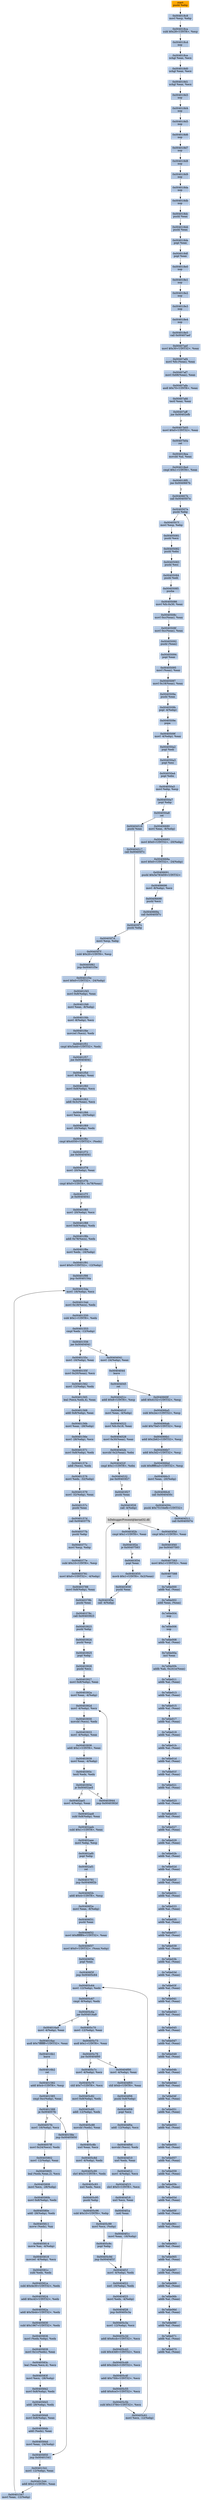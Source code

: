 digraph G {
node[shape=rectangle,style=filled,fillcolor=lightsteelblue,color=lightsteelblue]
bgcolor="transparent"
a0x004018c7pushl_ebp[label="start\npushl %ebp",fillcolor="orange",color="lightgrey"];
a0x004018c8movl_esp_ebp[label="0x004018c8\nmovl %esp, %ebp"];
a0x004018casubl_0x28UINT8_esp[label="0x004018ca\nsubl $0x28<UINT8>, %esp"];
a0x004018cdnop_[label="0x004018cd\nnop "];
a0x004018cexchgl_eax_ecx[label="0x004018ce\nxchgl %eax, %ecx"];
a0x004018d0xchgl_eax_ecx[label="0x004018d0\nxchgl %eax, %ecx"];
a0x004018d1xchgl_eax_ecx[label="0x004018d1\nxchgl %eax, %ecx"];
a0x004018d3nop_[label="0x004018d3\nnop "];
a0x004018d4nop_[label="0x004018d4\nnop "];
a0x004018d5nop_[label="0x004018d5\nnop "];
a0x004018d6nop_[label="0x004018d6\nnop "];
a0x004018d7nop_[label="0x004018d7\nnop "];
a0x004018d8nop_[label="0x004018d8\nnop "];
a0x004018d9nop_[label="0x004018d9\nnop "];
a0x004018danop_[label="0x004018da\nnop "];
a0x004018dbnop_[label="0x004018db\nnop "];
a0x004018dcpushl_eax[label="0x004018dc\npushl %eax"];
a0x004018ddpushl_eax[label="0x004018dd\npushl %eax"];
a0x004018depopl_eax[label="0x004018de\npopl %eax"];
a0x004018dfpopl_eax[label="0x004018df\npopl %eax"];
a0x004018e0nop_[label="0x004018e0\nnop "];
a0x004018e1nop_[label="0x004018e1\nnop "];
a0x004018e2nop_[label="0x004018e2\nnop "];
a0x004018e3nop_[label="0x004018e3\nnop "];
a0x004018e4nop_[label="0x004018e4\nnop "];
a0x004018e5call_0x00407aef[label="0x004018e5\ncall 0x00407aef"];
a0x00407aefmovl_0x30UINT32_eax[label="0x00407aef\nmovl $0x30<UINT32>, %eax"];
a0x00407af4movl_fs_eax__eax[label="0x00407af4\nmovl %fs:(%eax), %eax"];
a0x00407af7movl_0x68eax__eax[label="0x00407af7\nmovl 0x68(%eax), %eax"];
a0x00407afaandl_0x70UINT8_eax[label="0x00407afa\nandl $0x70<UINT8>, %eax"];
a0x00407afdtestl_eax_eax[label="0x00407afd\ntestl %eax, %eax"];
a0x00407affjne_0x00402efb[label="0x00407aff\njne 0x00402efb"];
a0x00407b05movl_0x0UINT32_eax[label="0x00407b05\nmovl $0x0<UINT32>, %eax"];
a0x00407b0aret[label="0x00407b0a\nret"];
a0x004018eamovzbl_al_eax[label="0x004018ea\nmovzbl %al, %eax"];
a0x004018edcmpl_0x1UINT8_eax[label="0x004018ed\ncmpl $0x1<UINT8>, %eax"];
a0x004018f0jne_0x0040667b[label="0x004018f0\njne 0x0040667b"];
a0x0040667bcall_0x0040507e[label="0x0040667b\ncall 0x0040507e"];
a0x0040507epushl_ebp[label="0x0040507e\npushl %ebp"];
a0x0040507fmovl_esp_ebp[label="0x0040507f\nmovl %esp, %ebp"];
a0x00405081pushl_ecx[label="0x00405081\npushl %ecx"];
a0x00405082pushl_ebx[label="0x00405082\npushl %ebx"];
a0x00405083pushl_esi[label="0x00405083\npushl %esi"];
a0x00405084pushl_edi[label="0x00405084\npushl %edi"];
a0x00405085pusha_[label="0x00405085\npusha "];
a0x00405086movl_fs_0x30_eax[label="0x00405086\nmovl %fs:0x30, %eax"];
a0x0040508cmovl_0xceax__eax[label="0x0040508c\nmovl 0xc(%eax), %eax"];
a0x0040508fmovl_0xceax__eax[label="0x0040508f\nmovl 0xc(%eax), %eax"];
a0x00405092pushl_eax_[label="0x00405092\npushl (%eax)"];
a0x00405094popl_eax[label="0x00405094\npopl %eax"];
a0x00405095movl_eax__eax[label="0x00405095\nmovl (%eax), %eax"];
a0x00405097movl_0x18eax__eax[label="0x00405097\nmovl 0x18(%eax), %eax"];
a0x0040509apushl_eax[label="0x0040509a\npushl %eax"];
a0x0040509bpopl__4ebp_[label="0x0040509b\npopl -4(%ebp)"];
a0x0040509epopa_[label="0x0040509e\npopa "];
a0x0040509fmovl__4ebp__eax[label="0x0040509f\nmovl -4(%ebp), %eax"];
a0x004050a2popl_edi[label="0x004050a2\npopl %edi"];
a0x004050a3popl_esi[label="0x004050a3\npopl %esi"];
a0x004050a4popl_ebx[label="0x004050a4\npopl %ebx"];
a0x004050a5movl_ebp_esp[label="0x004050a5\nmovl %ebp, %esp"];
a0x004050a7popl_ebp[label="0x004050a7\npopl %ebp"];
a0x004050a8ret[label="0x004050a8\nret"];
a0x00406680movl_eax__8ebp_[label="0x00406680\nmovl %eax, -8(%ebp)"];
a0x00406683movl_0x0UINT32__20ebp_[label="0x00406683\nmovl $0x0<UINT32>, -20(%ebp)"];
a0x0040668amovl_0x0UINT32__24ebp_[label="0x0040668a\nmovl $0x0<UINT32>, -24(%ebp)"];
a0x00406691pushl_0x5e783d59UINT32[label="0x00406691\npushl $0x5e783d59<UINT32>"];
a0x00406696movl__8ebp__ecx[label="0x00406696\nmovl -8(%ebp), %ecx"];
a0x00406699pushl_ecx[label="0x00406699\npushl %ecx"];
a0x0040669acall_0x00405f7c[label="0x0040669a\ncall 0x00405f7c"];
a0x00405f7cpushl_ebp[label="0x00405f7c\npushl %ebp"];
a0x00405f7dmovl_esp_ebp[label="0x00405f7d\nmovl %esp, %ebp"];
a0x00405f7fsubl_0x20UINT8_esp[label="0x00405f7f\nsubl $0x20<UINT8>, %esp"];
a0x00405f82jmp_0x00401f3e[label="0x00405f82\njmp 0x00401f3e"];
a0x00401f3emovl_0x0UINT32__24ebp_[label="0x00401f3e\nmovl $0x0<UINT32>, -24(%ebp)"];
a0x00401f45movl_0x8ebp__eax[label="0x00401f45\nmovl 0x8(%ebp), %eax"];
a0x00401f48movl_eax__8ebp_[label="0x00401f48\nmovl %eax, -8(%ebp)"];
a0x00401f4bmovl__8ebp__ecx[label="0x00401f4b\nmovl -8(%ebp), %ecx"];
a0x00401f4emovzwl_ecx__edx[label="0x00401f4e\nmovzwl (%ecx), %edx"];
a0x00401f51cmpl_0x5a4dUINT32_edx[label="0x00401f51\ncmpl $0x5a4d<UINT32>, %edx"];
a0x00401f57jne_0x00404041[label="0x00401f57\njne 0x00404041"];
a0x00401f5dmovl__8ebp__eax[label="0x00401f5d\nmovl -8(%ebp), %eax"];
a0x00401f60movl_0x8ebp__ecx[label="0x00401f60\nmovl 0x8(%ebp), %ecx"];
a0x00401f63addl_0x3ceax__ecx[label="0x00401f63\naddl 0x3c(%eax), %ecx"];
a0x00401f66movl_ecx__20ebp_[label="0x00401f66\nmovl %ecx, -20(%ebp)"];
a0x00401f69movl__20ebp__edx[label="0x00401f69\nmovl -20(%ebp), %edx"];
a0x00401f6ccmpl_0x4550UINT32_edx_[label="0x00401f6c\ncmpl $0x4550<UINT32>, (%edx)"];
a0x00401f72jne_0x00404041[label="0x00401f72\njne 0x00404041"];
a0x00401f78movl__20ebp__eax[label="0x00401f78\nmovl -20(%ebp), %eax"];
a0x00401f7bcmpl_0x0UINT8_0x78eax_[label="0x00401f7b\ncmpl $0x0<UINT8>, 0x78(%eax)"];
a0x00401f7fje_0x00404041[label="0x00401f7f\nje 0x00404041"];
a0x00401f85movl__20ebp__ecx[label="0x00401f85\nmovl -20(%ebp), %ecx"];
a0x00401f88movl_0x8ebp__edx[label="0x00401f88\nmovl 0x8(%ebp), %edx"];
a0x00401f8baddl_0x78ecx__edx[label="0x00401f8b\naddl 0x78(%ecx), %edx"];
a0x00401f8emovl_edx__16ebp_[label="0x00401f8e\nmovl %edx, -16(%ebp)"];
a0x00401f91movl_0x0UINT32__12ebp_[label="0x00401f91\nmovl $0x0<UINT32>, -12(%ebp)"];
a0x00401f98jmp_0x0040154a[label="0x00401f98\njmp 0x0040154a"];
a0x0040154amovl__16ebp__ecx[label="0x0040154a\nmovl -16(%ebp), %ecx"];
a0x0040154dmovl_0x18ecx__edx[label="0x0040154d\nmovl 0x18(%ecx), %edx"];
a0x00401550subl_0x1UINT8_edx[label="0x00401550\nsubl $0x1<UINT8>, %edx"];
a0x00401553cmpl_edx__12ebp_[label="0x00401553\ncmpl %edx, -12(%ebp)"];
a0x00401556jae_0x00404041[label="0x00401556\njae 0x00404041"];
a0x0040155cmovl__16ebp__eax[label="0x0040155c\nmovl -16(%ebp), %eax"];
a0x0040155fmovl_0x20eax__ecx[label="0x0040155f\nmovl 0x20(%eax), %ecx"];
a0x00401562movl__12ebp__edx[label="0x00401562\nmovl -12(%ebp), %edx"];
a0x00401565leal_ecxedx4__eax[label="0x00401565\nleal (%ecx,%edx,4), %eax"];
a0x00401568addl_0x8ebp__eax[label="0x00401568\naddl 0x8(%ebp), %eax"];
a0x0040156bmovl_eax__28ebp_[label="0x0040156b\nmovl %eax, -28(%ebp)"];
a0x0040156emovl__28ebp__ecx[label="0x0040156e\nmovl -28(%ebp), %ecx"];
a0x00401571movl_0x8ebp__edx[label="0x00401571\nmovl 0x8(%ebp), %edx"];
a0x00401574addl_ecx__edx[label="0x00401574\naddl (%ecx), %edx"];
a0x00401576movl_edx__32ebp_[label="0x00401576\nmovl %edx, -32(%ebp)"];
a0x00401579movl__32ebp__eax[label="0x00401579\nmovl -32(%ebp), %eax"];
a0x0040157cpushl_eax[label="0x0040157c\npushl %eax"];
a0x0040157dcall_0x0040377b[label="0x0040157d\ncall 0x0040377b"];
a0x0040377bpushl_ebp[label="0x0040377b\npushl %ebp"];
a0x0040377cmovl_esp_ebp[label="0x0040377c\nmovl %esp, %ebp"];
a0x0040377esubl_0x10UINT8_esp[label="0x0040377e\nsubl $0x10<UINT8>, %esp"];
a0x00403781movl_0x0UINT32__4ebp_[label="0x00403781\nmovl $0x0<UINT32>, -4(%ebp)"];
a0x00403788movl_0x8ebp__eax[label="0x00403788\nmovl 0x8(%ebp), %eax"];
a0x0040378bpushl_eax[label="0x0040378b\npushl %eax"];
a0x0040378ccall_0x00403923[label="0x0040378c\ncall 0x00403923"];
a0x00403923pushl_ebp[label="0x00403923\npushl %ebp"];
a0x00403924pushl_esp[label="0x00403924\npushl %esp"];
a0x00403925popl_ebp[label="0x00403925\npopl %ebp"];
a0x00403926pushl_ecx[label="0x00403926\npushl %ecx"];
a0x00403927movl_0x8ebp__eax[label="0x00403927\nmovl 0x8(%ebp), %eax"];
a0x0040392amovl_eax__4ebp_[label="0x0040392a\nmovl %eax, -4(%ebp)"];
a0x0040392dmovl__4ebp__ecx[label="0x0040392d\nmovl -4(%ebp), %ecx"];
a0x00403930movsbl_ecx__edx[label="0x00403930\nmovsbl (%ecx), %edx"];
a0x00403933movl__4ebp__eax[label="0x00403933\nmovl -4(%ebp), %eax"];
a0x00403936addl_0x1UINT8_eax[label="0x00403936\naddl $0x1<UINT8>, %eax"];
a0x00403939movl_eax__4ebp_[label="0x00403939\nmovl %eax, -4(%ebp)"];
a0x0040393ctestl_edx_edx[label="0x0040393c\ntestl %edx, %edx"];
a0x0040393eje_0x00402ae5[label="0x0040393e\nje 0x00402ae5"];
a0x00403944jmp_0x0040392d[label="0x00403944\njmp 0x0040392d"];
a0x00402ae5movl__4ebp__eax[label="0x00402ae5\nmovl -4(%ebp), %eax"];
a0x00402ae8subl_0x8ebp__eax[label="0x00402ae8\nsubl 0x8(%ebp), %eax"];
a0x00402aebsubl_0x1UINT8_eax[label="0x00402aeb\nsubl $0x1<UINT8>, %eax"];
a0x00402aeemovl_ebp_esp[label="0x00402aee\nmovl %ebp, %esp"];
a0x00402af0popl_ebp[label="0x00402af0\npopl %ebp"];
a0x00402af1ret[label="0x00402af1\nret"];
a0x00403791jmp_0x00406f2b[label="0x00403791\njmp 0x00406f2b"];
a0x00406f2baddl_0x4UINT8_esp[label="0x00406f2b\naddl $0x4<UINT8>, %esp"];
a0x00406f2emovl_eax__8ebp_[label="0x00406f2e\nmovl %eax, -8(%ebp)"];
a0x00406f31pushl_eax[label="0x00406f31\npushl %eax"];
a0x00406f32movl_0xfffffff4UINT32_eax[label="0x00406f32\nmovl $0xfffffff4<UINT32>, %eax"];
a0x00406f37movl_0x0UINT32_eaxebp_[label="0x00406f37\nmovl $0x0<UINT32>, (%eax,%ebp)"];
a0x00406f3epopl_eax[label="0x00406f3e\npopl %eax"];
a0x00406f3fjmp_0x00405c64[label="0x00406f3f\njmp 0x00405c64"];
a0x00405c64movl__12ebp__edx[label="0x00405c64\nmovl -12(%ebp), %edx"];
a0x00405c67cmpl__8ebp__edx[label="0x00405c67\ncmpl -8(%ebp), %edx"];
a0x00405c6ajae_0x004016a9[label="0x00405c6a\njae 0x004016a9"];
a0x00405c70movl__12ebp__eax[label="0x00405c70\nmovl -12(%ebp), %eax"];
a0x00405c73andl_0x1UINT8_eax[label="0x00405c73\nandl $0x1<UINT8>, %eax"];
a0x00405c76jne_0x00404f00[label="0x00405c76\njne 0x00404f00"];
a0x00405c7cmovl__4ebp__ecx[label="0x00405c7c\nmovl -4(%ebp), %ecx"];
a0x00405c7fshll_0x7UINT8_ecx[label="0x00405c7f\nshll $0x7<UINT8>, %ecx"];
a0x00405c82movl_0x8ebp__edx[label="0x00405c82\nmovl 0x8(%ebp), %edx"];
a0x00405c85addl__12ebp__edx[label="0x00405c85\naddl -12(%ebp), %edx"];
a0x00405c88movsbl_edx__eax[label="0x00405c88\nmovsbl (%edx), %eax"];
a0x00405c8bxorl_eax_ecx[label="0x00405c8b\nxorl %eax, %ecx"];
a0x00405c8dmovl__4ebp__edx[label="0x00405c8d\nmovl -4(%ebp), %edx"];
a0x00405c90shrl_0x3UINT8_edx[label="0x00405c90\nshrl $0x3<UINT8>, %edx"];
a0x00405c93xorl_edx_ecx[label="0x00405c93\nxorl %edx, %ecx"];
a0x00405c95pushl_ebp[label="0x00405c95\npushl %ebp"];
a0x00405c96subl_0x10UINT8_ebp[label="0x00405c96\nsubl $0x10<UINT8>, %ebp"];
a0x00405c99movl_ecx_ebp_[label="0x00405c99\nmovl %ecx, (%ebp)"];
a0x00405c9cpopl_ebp[label="0x00405c9c\npopl %ebp"];
a0x00405c9djmp_0x00404f1f[label="0x00405c9d\njmp 0x00404f1f"];
a0x00404f1fmovl__4ebp__edx[label="0x00404f1f\nmovl -4(%ebp), %edx"];
a0x00404f22xorl__16ebp__edx[label="0x00404f22\nxorl -16(%ebp), %edx"];
a0x00404f25movl_edx__4ebp_[label="0x00404f25\nmovl %edx, -4(%ebp)"];
a0x00404f28jmp_0x00405c3a[label="0x00404f28\njmp 0x00405c3a"];
a0x00405c3amovl__12ebp__ecx[label="0x00405c3a\nmovl -12(%ebp), %ecx"];
a0x00405c3daddl_0x6ccbUINT32_ecx[label="0x00405c3d\naddl $0x6ccb<UINT32>, %ecx"];
a0x00405c43subl_0x43d0UINT32_ecx[label="0x00405c43\nsubl $0x43d0<UINT32>, %ecx"];
a0x00405c49addl_0x2bb3UINT32_ecx[label="0x00405c49\naddl $0x2bb3<UINT32>, %ecx"];
a0x00405c4faddl_0x75f4UINT32_ecx[label="0x00405c4f\naddl $0x75f4<UINT32>, %ecx"];
a0x00405c55addl_0x6ce3UINT32_ecx[label="0x00405c55\naddl $0x6ce3<UINT32>, %ecx"];
a0x00405c5bsubl_0x13784UINT32_ecx[label="0x00405c5b\nsubl $0x13784<UINT32>, %ecx"];
a0x00405c61movl_ecx__12ebp_[label="0x00405c61\nmovl %ecx, -12(%ebp)"];
a0x00404f00movl__4ebp__eax[label="0x00404f00\nmovl -4(%ebp), %eax"];
a0x00404f03shll_0xbUINT8_eax[label="0x00404f03\nshll $0xb<UINT8>, %eax"];
a0x00404f06pushl_0x8ebp_[label="0x00404f06\npushl 0x8(%ebp)"];
a0x00404f09popl_ecx[label="0x00404f09\npopl %ecx"];
a0x00404f0aaddl__12ebp__ecx[label="0x00404f0a\naddl -12(%ebp), %ecx"];
a0x00404f0dmovsbl_ecx__edx[label="0x00404f0d\nmovsbl (%ecx), %edx"];
a0x00404f10xorl_edx_eax[label="0x00404f10\nxorl %edx, %eax"];
a0x00404f12movl__4ebp__ecx[label="0x00404f12\nmovl -4(%ebp), %ecx"];
a0x00404f15shrl_0x5UINT8_ecx[label="0x00404f15\nshrl $0x5<UINT8>, %ecx"];
a0x00404f18xorl_ecx_eax[label="0x00404f18\nxorl %ecx, %eax"];
a0x00404f1anotl_eax[label="0x00404f1a\nnotl %eax"];
a0x00404f1cmovl_eax__16ebp_[label="0x00404f1c\nmovl %eax, -16(%ebp)"];
a0x004016a9movl__4ebp__eax[label="0x004016a9\nmovl -4(%ebp), %eax"];
a0x004016acandl_0x7fffffffUINT32_eax[label="0x004016ac\nandl $0x7fffffff<UINT32>, %eax"];
a0x004016b1leave_[label="0x004016b1\nleave "];
a0x004016b2ret[label="0x004016b2\nret"];
a0x00401582addl_0x4UINT8_esp[label="0x00401582\naddl $0x4<UINT8>, %esp"];
a0x00401585cmpl_0xcebp__eax[label="0x00401585\ncmpl 0xc(%ebp), %eax"];
a0x00401588je_0x004057fc[label="0x00401588\nje 0x004057fc"];
a0x0040158ejmp_0x00405850[label="0x0040158e\njmp 0x00405850"];
a0x00405850jmp_0x00401541[label="0x00405850\njmp 0x00401541"];
a0x00401541movl__12ebp__eax[label="0x00401541\nmovl -12(%ebp), %eax"];
a0x00401544addl_0x1UINT8_eax[label="0x00401544\naddl $0x1<UINT8>, %eax"];
a0x00401547movl_eax__12ebp_[label="0x00401547\nmovl %eax, -12(%ebp)"];
a0x004057fcmovl__16ebp__ecx[label="0x004057fc\nmovl -16(%ebp), %ecx"];
a0x004057ffmovl_0x24ecx__edx[label="0x004057ff\nmovl 0x24(%ecx), %edx"];
a0x00405802movl__12ebp__eax[label="0x00405802\nmovl -12(%ebp), %eax"];
a0x00405805leal_edxeax2__ecx[label="0x00405805\nleal (%edx,%eax,2), %ecx"];
a0x00405808movl_ecx__28ebp_[label="0x00405808\nmovl %ecx, -28(%ebp)"];
a0x0040580bmovl_0x8ebp__edx[label="0x0040580b\nmovl 0x8(%ebp), %edx"];
a0x0040580eaddl__28ebp__edx[label="0x0040580e\naddl -28(%ebp), %edx"];
a0x00405811movw_edx__ax[label="0x00405811\nmovw (%edx), %ax"];
a0x00405814movw_ax__4ebp_[label="0x00405814\nmovw %ax, -4(%ebp)"];
a0x00405818movzwl__4ebp__ecx[label="0x00405818\nmovzwl -4(%ebp), %ecx"];
a0x0040581csubl_edx_edx[label="0x0040581c\nsubl %edx, %edx"];
a0x0040581esubl_0x4e30UINT32_edx[label="0x0040581e\nsubl $0x4e30<UINT32>, %edx"];
a0x00405824addl_0xc43UINT32_edx[label="0x00405824\naddl $0xc43<UINT32>, %edx"];
a0x0040582aaddl_0x5b44UINT32_edx[label="0x0040582a\naddl $0x5b44<UINT32>, %edx"];
a0x00405830subl_0x1967UINT32_edx[label="0x00405830\nsubl $0x1967<UINT32>, %edx"];
a0x00405836movl_edxebp__edx[label="0x00405836\nmovl (%edx,%ebp), %edx"];
a0x00405839movl_0x1cedx__eax[label="0x00405839\nmovl 0x1c(%edx), %eax"];
a0x0040583cleal_eaxecx4__ecx[label="0x0040583c\nleal (%eax,%ecx,4), %ecx"];
a0x0040583fmovl_ecx__28ebp_[label="0x0040583f\nmovl %ecx, -28(%ebp)"];
a0x00405842movl_0x8ebp__edx[label="0x00405842\nmovl 0x8(%ebp), %edx"];
a0x00405845addl__28ebp__edx[label="0x00405845\naddl -28(%ebp), %edx"];
a0x00405848movl_0x8ebp__eax[label="0x00405848\nmovl 0x8(%ebp), %eax"];
a0x0040584baddl_edx__eax[label="0x0040584b\naddl (%edx), %eax"];
a0x0040584dmovl_eax__24ebp_[label="0x0040584d\nmovl %eax, -24(%ebp)"];
a0x00404041movl__24ebp__eax[label="0x00404041\nmovl -24(%ebp), %eax"];
a0x00404044leave_[label="0x00404044\nleave "];
a0x00404045ret[label="0x00404045\nret"];
a0x0040669faddl_0x4152UINT32_esp[label="0x0040669f\naddl $0x4152<UINT32>, %esp"];
a0x004066a5subl_0x2ecUINT32_esp[label="0x004066a5\nsubl $0x2ec<UINT32>, %esp"];
a0x004066absubl_0x70efUINT32_esp[label="0x004066ab\nsubl $0x70ef<UINT32>, %esp"];
a0x004066b1addl_0x2b62UINT32_esp[label="0x004066b1\naddl $0x2b62<UINT32>, %esp"];
a0x004066b7addl_0x3d2UINT32_esp[label="0x004066b7\naddl $0x3d2<UINT32>, %esp"];
a0x004066bdsubl_0xfffffca3UINT32_esp[label="0x004066bd\nsubl $0xfffffca3<UINT32>, %esp"];
a0x004066c3movl_eax__20ebp_[label="0x004066c3\nmovl %eax, -20(%ebp)"];
a0x004066c6call_0x0040450c[label="0x004066c6\ncall 0x0040450c"];
a0x0040450cpushl_0x75154efbUINT32[label="0x0040450c\npushl $0x75154efb<UINT32>"];
a0x00404511call_0x0040507e[label="0x00404511\ncall 0x0040507e"];
a0x00404516pushl_eax[label="0x00404516\npushl %eax"];
a0x00404517call_0x00405f7c[label="0x00404517\ncall 0x00405f7c"];
a0x0040451caddl_0x8UINT8_esp[label="0x0040451c\naddl $0x8<UINT8>, %esp"];
a0x0040451fmovl_eax__4ebp_[label="0x0040451f\nmovl %eax, -4(%ebp)"];
a0x00404522movl_fs_0x18_eax[label="0x00404522\nmovl %fs:0x18, %eax"];
a0x00404528movl_0x30eax__eax[label="0x00404528\nmovl 0x30(%eax), %eax"];
a0x0040452bmovzbl_0x2eax__ebx[label="0x0040452b\nmovzbl 0x2(%eax), %ebx"];
a0x0040452fcmpl_0x1UINT8_ebx[label="0x0040452f\ncmpl $0x1<UINT8>, %ebx"];
a0x00404532jne_0x00403f27[label="0x00404532\njne 0x00403f27"];
a0x00403f27pushl_eax[label="0x00403f27\npushl %eax"];
a0x00403f28call__4ebp_[label="0x00403f28\ncall -4(%ebp)"];
IsDebuggerPresent_kernel32_dll[label="IsDebuggerPresent@kernel32.dll",fillcolor="lightgrey",color="lightgrey"];
a0x00403f2bcmpl_0x1UINT8_eax[label="0x00403f2b\ncmpl $0x1<UINT8>, %eax"];
a0x00403f2eje_0x00407583[label="0x00403f2e\nje 0x00407583"];
a0x00403f34popl_eax[label="0x00403f34\npopl %eax"];
a0x00403f35movb_0x1UINT8_0x2eax_[label="0x00403f35\nmovb $0x1<UINT8>, 0x2(%eax)"];
a0x00403f39pushl_eax[label="0x00403f39\npushl %eax"];
a0x00403f3acall__4ebp_[label="0x00403f3a\ncall -4(%ebp)"];
a0x00403f3dcmpl_0x1UINT8_eax[label="0x00403f3d\ncmpl $0x1<UINT8>, %eax"];
a0x00403f40jne_0x00407583[label="0x00403f40\njne 0x00407583"];
a0x00407583movl_0x1UINT32_eax[label="0x00407583\nmovl $0x1<UINT32>, %eax"];
a0x00407588ret[label="0x00407588\nret"];
a0x7efde000addb_al_eax_[label="0x7efde000\naddb %al, (%eax)"];
a0x7efde002addl_eax_eax_[label="0x7efde002\naddl %eax, (%eax)"];
a0x7efde004nop_[label="0x7efde004\nnop "];
a0x7efde006nop_[label="0x7efde006\nnop "];
a0x7efde008addb_al_eax_[label="0x7efde008\naddb %al, (%eax)"];
a0x7efde00aincl_eax[label="0x7efde00a\nincl %eax"];
a0x7efde00baddb_ah_0x241eeax_[label="0x7efde00b\naddb %ah, 0x241e(%eax)"];
a0x7efde011addb_al_eax_[label="0x7efde011\naddb %al, (%eax)"];
a0x7efde013addb_al_eax_[label="0x7efde013\naddb %al, (%eax)"];
a0x7efde015addb_al_eax_[label="0x7efde015\naddb %al, (%eax)"];
a0x7efde017addb_al_eax_[label="0x7efde017\naddb %al, (%eax)"];
a0x7efde019addb_al_eax_[label="0x7efde019\naddb %al, (%eax)"];
a0x7efde01baddb_al_eax_[label="0x7efde01b\naddb %al, (%eax)"];
a0x7efde01daddb_al_eax_[label="0x7efde01d\naddb %al, (%eax)"];
a0x7efde01faddb_al_eax_[label="0x7efde01f\naddb %al, (%eax)"];
a0x7efde021addb_al_eax_[label="0x7efde021\naddb %al, (%eax)"];
a0x7efde023addb_al_eax_[label="0x7efde023\naddb %al, (%eax)"];
a0x7efde025addb_al_eax_[label="0x7efde025\naddb %al, (%eax)"];
a0x7efde027addb_al_eax_[label="0x7efde027\naddb %al, (%eax)"];
a0x7efde029addb_al_eax_[label="0x7efde029\naddb %al, (%eax)"];
a0x7efde02baddb_al_eax_[label="0x7efde02b\naddb %al, (%eax)"];
a0x7efde02daddb_al_eax_[label="0x7efde02d\naddb %al, (%eax)"];
a0x7efde02faddb_al_eax_[label="0x7efde02f\naddb %al, (%eax)"];
a0x7efde031addb_al_eax_[label="0x7efde031\naddb %al, (%eax)"];
a0x7efde033addb_al_eax_[label="0x7efde033\naddb %al, (%eax)"];
a0x7efde035addb_al_eax_[label="0x7efde035\naddb %al, (%eax)"];
a0x7efde037addb_al_eax_[label="0x7efde037\naddb %al, (%eax)"];
a0x7efde039addb_al_eax_[label="0x7efde039\naddb %al, (%eax)"];
a0x7efde03baddb_al_eax_[label="0x7efde03b\naddb %al, (%eax)"];
a0x7efde03daddb_al_eax_[label="0x7efde03d\naddb %al, (%eax)"];
a0x7efde03faddb_al_eax_[label="0x7efde03f\naddb %al, (%eax)"];
a0x7efde041addb_al_eax_[label="0x7efde041\naddb %al, (%eax)"];
a0x7efde043addb_al_eax_[label="0x7efde043\naddb %al, (%eax)"];
a0x7efde045addb_al_eax_[label="0x7efde045\naddb %al, (%eax)"];
a0x7efde047addb_al_eax_[label="0x7efde047\naddb %al, (%eax)"];
a0x7efde049addb_al_eax_[label="0x7efde049\naddb %al, (%eax)"];
a0x7efde04baddb_al_eax_[label="0x7efde04b\naddb %al, (%eax)"];
a0x7efde04daddb_al_eax_[label="0x7efde04d\naddb %al, (%eax)"];
a0x7efde04faddb_al_eax_[label="0x7efde04f\naddb %al, (%eax)"];
a0x7efde051addb_al_eax_[label="0x7efde051\naddb %al, (%eax)"];
a0x7efde053addb_al_eax_[label="0x7efde053\naddb %al, (%eax)"];
a0x7efde055addb_al_eax_[label="0x7efde055\naddb %al, (%eax)"];
a0x7efde057addb_al_eax_[label="0x7efde057\naddb %al, (%eax)"];
a0x7efde059addb_al_eax_[label="0x7efde059\naddb %al, (%eax)"];
a0x7efde05baddb_al_eax_[label="0x7efde05b\naddb %al, (%eax)"];
a0x7efde05daddb_al_eax_[label="0x7efde05d\naddb %al, (%eax)"];
a0x7efde05faddb_al_eax_[label="0x7efde05f\naddb %al, (%eax)"];
a0x7efde061addb_al_eax_[label="0x7efde061\naddb %al, (%eax)"];
a0x7efde063addb_al_eax_[label="0x7efde063\naddb %al, (%eax)"];
a0x7efde065addb_al_eax_[label="0x7efde065\naddb %al, (%eax)"];
a0x7efde067addb_al_eax_[label="0x7efde067\naddb %al, (%eax)"];
a0x7efde069addb_al_eax_[label="0x7efde069\naddb %al, (%eax)"];
a0x7efde06baddb_al_eax_[label="0x7efde06b\naddb %al, (%eax)"];
a0x7efde06daddb_al_eax_[label="0x7efde06d\naddb %al, (%eax)"];
a0x7efde06faddb_al_eax_[label="0x7efde06f\naddb %al, (%eax)"];
a0x7efde071addb_al_eax_[label="0x7efde071\naddb %al, (%eax)"];
a0x7efde073addb_al_eax_[label="0x7efde073\naddb %al, (%eax)"];
a0x004018c7pushl_ebp -> a0x004018c8movl_esp_ebp [color="#000000"];
a0x004018c8movl_esp_ebp -> a0x004018casubl_0x28UINT8_esp [color="#000000"];
a0x004018casubl_0x28UINT8_esp -> a0x004018cdnop_ [color="#000000"];
a0x004018cdnop_ -> a0x004018cexchgl_eax_ecx [color="#000000"];
a0x004018cexchgl_eax_ecx -> a0x004018d0xchgl_eax_ecx [color="#000000"];
a0x004018d0xchgl_eax_ecx -> a0x004018d1xchgl_eax_ecx [color="#000000"];
a0x004018d1xchgl_eax_ecx -> a0x004018d3nop_ [color="#000000"];
a0x004018d3nop_ -> a0x004018d4nop_ [color="#000000"];
a0x004018d4nop_ -> a0x004018d5nop_ [color="#000000"];
a0x004018d5nop_ -> a0x004018d6nop_ [color="#000000"];
a0x004018d6nop_ -> a0x004018d7nop_ [color="#000000"];
a0x004018d7nop_ -> a0x004018d8nop_ [color="#000000"];
a0x004018d8nop_ -> a0x004018d9nop_ [color="#000000"];
a0x004018d9nop_ -> a0x004018danop_ [color="#000000"];
a0x004018danop_ -> a0x004018dbnop_ [color="#000000"];
a0x004018dbnop_ -> a0x004018dcpushl_eax [color="#000000"];
a0x004018dcpushl_eax -> a0x004018ddpushl_eax [color="#000000"];
a0x004018ddpushl_eax -> a0x004018depopl_eax [color="#000000"];
a0x004018depopl_eax -> a0x004018dfpopl_eax [color="#000000"];
a0x004018dfpopl_eax -> a0x004018e0nop_ [color="#000000"];
a0x004018e0nop_ -> a0x004018e1nop_ [color="#000000"];
a0x004018e1nop_ -> a0x004018e2nop_ [color="#000000"];
a0x004018e2nop_ -> a0x004018e3nop_ [color="#000000"];
a0x004018e3nop_ -> a0x004018e4nop_ [color="#000000"];
a0x004018e4nop_ -> a0x004018e5call_0x00407aef [color="#000000"];
a0x004018e5call_0x00407aef -> a0x00407aefmovl_0x30UINT32_eax [color="#000000"];
a0x00407aefmovl_0x30UINT32_eax -> a0x00407af4movl_fs_eax__eax [color="#000000"];
a0x00407af4movl_fs_eax__eax -> a0x00407af7movl_0x68eax__eax [color="#000000"];
a0x00407af7movl_0x68eax__eax -> a0x00407afaandl_0x70UINT8_eax [color="#000000"];
a0x00407afaandl_0x70UINT8_eax -> a0x00407afdtestl_eax_eax [color="#000000"];
a0x00407afdtestl_eax_eax -> a0x00407affjne_0x00402efb [color="#000000"];
a0x00407affjne_0x00402efb -> a0x00407b05movl_0x0UINT32_eax [color="#000000",label="F"];
a0x00407b05movl_0x0UINT32_eax -> a0x00407b0aret [color="#000000"];
a0x00407b0aret -> a0x004018eamovzbl_al_eax [color="#000000"];
a0x004018eamovzbl_al_eax -> a0x004018edcmpl_0x1UINT8_eax [color="#000000"];
a0x004018edcmpl_0x1UINT8_eax -> a0x004018f0jne_0x0040667b [color="#000000"];
a0x004018f0jne_0x0040667b -> a0x0040667bcall_0x0040507e [color="#000000",label="T"];
a0x0040667bcall_0x0040507e -> a0x0040507epushl_ebp [color="#000000"];
a0x0040507epushl_ebp -> a0x0040507fmovl_esp_ebp [color="#000000"];
a0x0040507fmovl_esp_ebp -> a0x00405081pushl_ecx [color="#000000"];
a0x00405081pushl_ecx -> a0x00405082pushl_ebx [color="#000000"];
a0x00405082pushl_ebx -> a0x00405083pushl_esi [color="#000000"];
a0x00405083pushl_esi -> a0x00405084pushl_edi [color="#000000"];
a0x00405084pushl_edi -> a0x00405085pusha_ [color="#000000"];
a0x00405085pusha_ -> a0x00405086movl_fs_0x30_eax [color="#000000"];
a0x00405086movl_fs_0x30_eax -> a0x0040508cmovl_0xceax__eax [color="#000000"];
a0x0040508cmovl_0xceax__eax -> a0x0040508fmovl_0xceax__eax [color="#000000"];
a0x0040508fmovl_0xceax__eax -> a0x00405092pushl_eax_ [color="#000000"];
a0x00405092pushl_eax_ -> a0x00405094popl_eax [color="#000000"];
a0x00405094popl_eax -> a0x00405095movl_eax__eax [color="#000000"];
a0x00405095movl_eax__eax -> a0x00405097movl_0x18eax__eax [color="#000000"];
a0x00405097movl_0x18eax__eax -> a0x0040509apushl_eax [color="#000000"];
a0x0040509apushl_eax -> a0x0040509bpopl__4ebp_ [color="#000000"];
a0x0040509bpopl__4ebp_ -> a0x0040509epopa_ [color="#000000"];
a0x0040509epopa_ -> a0x0040509fmovl__4ebp__eax [color="#000000"];
a0x0040509fmovl__4ebp__eax -> a0x004050a2popl_edi [color="#000000"];
a0x004050a2popl_edi -> a0x004050a3popl_esi [color="#000000"];
a0x004050a3popl_esi -> a0x004050a4popl_ebx [color="#000000"];
a0x004050a4popl_ebx -> a0x004050a5movl_ebp_esp [color="#000000"];
a0x004050a5movl_ebp_esp -> a0x004050a7popl_ebp [color="#000000"];
a0x004050a7popl_ebp -> a0x004050a8ret [color="#000000"];
a0x004050a8ret -> a0x00406680movl_eax__8ebp_ [color="#000000"];
a0x00406680movl_eax__8ebp_ -> a0x00406683movl_0x0UINT32__20ebp_ [color="#000000"];
a0x00406683movl_0x0UINT32__20ebp_ -> a0x0040668amovl_0x0UINT32__24ebp_ [color="#000000"];
a0x0040668amovl_0x0UINT32__24ebp_ -> a0x00406691pushl_0x5e783d59UINT32 [color="#000000"];
a0x00406691pushl_0x5e783d59UINT32 -> a0x00406696movl__8ebp__ecx [color="#000000"];
a0x00406696movl__8ebp__ecx -> a0x00406699pushl_ecx [color="#000000"];
a0x00406699pushl_ecx -> a0x0040669acall_0x00405f7c [color="#000000"];
a0x0040669acall_0x00405f7c -> a0x00405f7cpushl_ebp [color="#000000"];
a0x00405f7cpushl_ebp -> a0x00405f7dmovl_esp_ebp [color="#000000"];
a0x00405f7dmovl_esp_ebp -> a0x00405f7fsubl_0x20UINT8_esp [color="#000000"];
a0x00405f7fsubl_0x20UINT8_esp -> a0x00405f82jmp_0x00401f3e [color="#000000"];
a0x00405f82jmp_0x00401f3e -> a0x00401f3emovl_0x0UINT32__24ebp_ [color="#000000"];
a0x00401f3emovl_0x0UINT32__24ebp_ -> a0x00401f45movl_0x8ebp__eax [color="#000000"];
a0x00401f45movl_0x8ebp__eax -> a0x00401f48movl_eax__8ebp_ [color="#000000"];
a0x00401f48movl_eax__8ebp_ -> a0x00401f4bmovl__8ebp__ecx [color="#000000"];
a0x00401f4bmovl__8ebp__ecx -> a0x00401f4emovzwl_ecx__edx [color="#000000"];
a0x00401f4emovzwl_ecx__edx -> a0x00401f51cmpl_0x5a4dUINT32_edx [color="#000000"];
a0x00401f51cmpl_0x5a4dUINT32_edx -> a0x00401f57jne_0x00404041 [color="#000000"];
a0x00401f57jne_0x00404041 -> a0x00401f5dmovl__8ebp__eax [color="#000000",label="F"];
a0x00401f5dmovl__8ebp__eax -> a0x00401f60movl_0x8ebp__ecx [color="#000000"];
a0x00401f60movl_0x8ebp__ecx -> a0x00401f63addl_0x3ceax__ecx [color="#000000"];
a0x00401f63addl_0x3ceax__ecx -> a0x00401f66movl_ecx__20ebp_ [color="#000000"];
a0x00401f66movl_ecx__20ebp_ -> a0x00401f69movl__20ebp__edx [color="#000000"];
a0x00401f69movl__20ebp__edx -> a0x00401f6ccmpl_0x4550UINT32_edx_ [color="#000000"];
a0x00401f6ccmpl_0x4550UINT32_edx_ -> a0x00401f72jne_0x00404041 [color="#000000"];
a0x00401f72jne_0x00404041 -> a0x00401f78movl__20ebp__eax [color="#000000",label="F"];
a0x00401f78movl__20ebp__eax -> a0x00401f7bcmpl_0x0UINT8_0x78eax_ [color="#000000"];
a0x00401f7bcmpl_0x0UINT8_0x78eax_ -> a0x00401f7fje_0x00404041 [color="#000000"];
a0x00401f7fje_0x00404041 -> a0x00401f85movl__20ebp__ecx [color="#000000",label="F"];
a0x00401f85movl__20ebp__ecx -> a0x00401f88movl_0x8ebp__edx [color="#000000"];
a0x00401f88movl_0x8ebp__edx -> a0x00401f8baddl_0x78ecx__edx [color="#000000"];
a0x00401f8baddl_0x78ecx__edx -> a0x00401f8emovl_edx__16ebp_ [color="#000000"];
a0x00401f8emovl_edx__16ebp_ -> a0x00401f91movl_0x0UINT32__12ebp_ [color="#000000"];
a0x00401f91movl_0x0UINT32__12ebp_ -> a0x00401f98jmp_0x0040154a [color="#000000"];
a0x00401f98jmp_0x0040154a -> a0x0040154amovl__16ebp__ecx [color="#000000"];
a0x0040154amovl__16ebp__ecx -> a0x0040154dmovl_0x18ecx__edx [color="#000000"];
a0x0040154dmovl_0x18ecx__edx -> a0x00401550subl_0x1UINT8_edx [color="#000000"];
a0x00401550subl_0x1UINT8_edx -> a0x00401553cmpl_edx__12ebp_ [color="#000000"];
a0x00401553cmpl_edx__12ebp_ -> a0x00401556jae_0x00404041 [color="#000000"];
a0x00401556jae_0x00404041 -> a0x0040155cmovl__16ebp__eax [color="#000000",label="F"];
a0x0040155cmovl__16ebp__eax -> a0x0040155fmovl_0x20eax__ecx [color="#000000"];
a0x0040155fmovl_0x20eax__ecx -> a0x00401562movl__12ebp__edx [color="#000000"];
a0x00401562movl__12ebp__edx -> a0x00401565leal_ecxedx4__eax [color="#000000"];
a0x00401565leal_ecxedx4__eax -> a0x00401568addl_0x8ebp__eax [color="#000000"];
a0x00401568addl_0x8ebp__eax -> a0x0040156bmovl_eax__28ebp_ [color="#000000"];
a0x0040156bmovl_eax__28ebp_ -> a0x0040156emovl__28ebp__ecx [color="#000000"];
a0x0040156emovl__28ebp__ecx -> a0x00401571movl_0x8ebp__edx [color="#000000"];
a0x00401571movl_0x8ebp__edx -> a0x00401574addl_ecx__edx [color="#000000"];
a0x00401574addl_ecx__edx -> a0x00401576movl_edx__32ebp_ [color="#000000"];
a0x00401576movl_edx__32ebp_ -> a0x00401579movl__32ebp__eax [color="#000000"];
a0x00401579movl__32ebp__eax -> a0x0040157cpushl_eax [color="#000000"];
a0x0040157cpushl_eax -> a0x0040157dcall_0x0040377b [color="#000000"];
a0x0040157dcall_0x0040377b -> a0x0040377bpushl_ebp [color="#000000"];
a0x0040377bpushl_ebp -> a0x0040377cmovl_esp_ebp [color="#000000"];
a0x0040377cmovl_esp_ebp -> a0x0040377esubl_0x10UINT8_esp [color="#000000"];
a0x0040377esubl_0x10UINT8_esp -> a0x00403781movl_0x0UINT32__4ebp_ [color="#000000"];
a0x00403781movl_0x0UINT32__4ebp_ -> a0x00403788movl_0x8ebp__eax [color="#000000"];
a0x00403788movl_0x8ebp__eax -> a0x0040378bpushl_eax [color="#000000"];
a0x0040378bpushl_eax -> a0x0040378ccall_0x00403923 [color="#000000"];
a0x0040378ccall_0x00403923 -> a0x00403923pushl_ebp [color="#000000"];
a0x00403923pushl_ebp -> a0x00403924pushl_esp [color="#000000"];
a0x00403924pushl_esp -> a0x00403925popl_ebp [color="#000000"];
a0x00403925popl_ebp -> a0x00403926pushl_ecx [color="#000000"];
a0x00403926pushl_ecx -> a0x00403927movl_0x8ebp__eax [color="#000000"];
a0x00403927movl_0x8ebp__eax -> a0x0040392amovl_eax__4ebp_ [color="#000000"];
a0x0040392amovl_eax__4ebp_ -> a0x0040392dmovl__4ebp__ecx [color="#000000"];
a0x0040392dmovl__4ebp__ecx -> a0x00403930movsbl_ecx__edx [color="#000000"];
a0x00403930movsbl_ecx__edx -> a0x00403933movl__4ebp__eax [color="#000000"];
a0x00403933movl__4ebp__eax -> a0x00403936addl_0x1UINT8_eax [color="#000000"];
a0x00403936addl_0x1UINT8_eax -> a0x00403939movl_eax__4ebp_ [color="#000000"];
a0x00403939movl_eax__4ebp_ -> a0x0040393ctestl_edx_edx [color="#000000"];
a0x0040393ctestl_edx_edx -> a0x0040393eje_0x00402ae5 [color="#000000"];
a0x0040393eje_0x00402ae5 -> a0x00403944jmp_0x0040392d [color="#000000",label="F"];
a0x00403944jmp_0x0040392d -> a0x0040392dmovl__4ebp__ecx [color="#000000"];
a0x0040393eje_0x00402ae5 -> a0x00402ae5movl__4ebp__eax [color="#000000",label="T"];
a0x00402ae5movl__4ebp__eax -> a0x00402ae8subl_0x8ebp__eax [color="#000000"];
a0x00402ae8subl_0x8ebp__eax -> a0x00402aebsubl_0x1UINT8_eax [color="#000000"];
a0x00402aebsubl_0x1UINT8_eax -> a0x00402aeemovl_ebp_esp [color="#000000"];
a0x00402aeemovl_ebp_esp -> a0x00402af0popl_ebp [color="#000000"];
a0x00402af0popl_ebp -> a0x00402af1ret [color="#000000"];
a0x00402af1ret -> a0x00403791jmp_0x00406f2b [color="#000000"];
a0x00403791jmp_0x00406f2b -> a0x00406f2baddl_0x4UINT8_esp [color="#000000"];
a0x00406f2baddl_0x4UINT8_esp -> a0x00406f2emovl_eax__8ebp_ [color="#000000"];
a0x00406f2emovl_eax__8ebp_ -> a0x00406f31pushl_eax [color="#000000"];
a0x00406f31pushl_eax -> a0x00406f32movl_0xfffffff4UINT32_eax [color="#000000"];
a0x00406f32movl_0xfffffff4UINT32_eax -> a0x00406f37movl_0x0UINT32_eaxebp_ [color="#000000"];
a0x00406f37movl_0x0UINT32_eaxebp_ -> a0x00406f3epopl_eax [color="#000000"];
a0x00406f3epopl_eax -> a0x00406f3fjmp_0x00405c64 [color="#000000"];
a0x00406f3fjmp_0x00405c64 -> a0x00405c64movl__12ebp__edx [color="#000000"];
a0x00405c64movl__12ebp__edx -> a0x00405c67cmpl__8ebp__edx [color="#000000"];
a0x00405c67cmpl__8ebp__edx -> a0x00405c6ajae_0x004016a9 [color="#000000"];
a0x00405c6ajae_0x004016a9 -> a0x00405c70movl__12ebp__eax [color="#000000",label="F"];
a0x00405c70movl__12ebp__eax -> a0x00405c73andl_0x1UINT8_eax [color="#000000"];
a0x00405c73andl_0x1UINT8_eax -> a0x00405c76jne_0x00404f00 [color="#000000"];
a0x00405c76jne_0x00404f00 -> a0x00405c7cmovl__4ebp__ecx [color="#000000",label="F"];
a0x00405c7cmovl__4ebp__ecx -> a0x00405c7fshll_0x7UINT8_ecx [color="#000000"];
a0x00405c7fshll_0x7UINT8_ecx -> a0x00405c82movl_0x8ebp__edx [color="#000000"];
a0x00405c82movl_0x8ebp__edx -> a0x00405c85addl__12ebp__edx [color="#000000"];
a0x00405c85addl__12ebp__edx -> a0x00405c88movsbl_edx__eax [color="#000000"];
a0x00405c88movsbl_edx__eax -> a0x00405c8bxorl_eax_ecx [color="#000000"];
a0x00405c8bxorl_eax_ecx -> a0x00405c8dmovl__4ebp__edx [color="#000000"];
a0x00405c8dmovl__4ebp__edx -> a0x00405c90shrl_0x3UINT8_edx [color="#000000"];
a0x00405c90shrl_0x3UINT8_edx -> a0x00405c93xorl_edx_ecx [color="#000000"];
a0x00405c93xorl_edx_ecx -> a0x00405c95pushl_ebp [color="#000000"];
a0x00405c95pushl_ebp -> a0x00405c96subl_0x10UINT8_ebp [color="#000000"];
a0x00405c96subl_0x10UINT8_ebp -> a0x00405c99movl_ecx_ebp_ [color="#000000"];
a0x00405c99movl_ecx_ebp_ -> a0x00405c9cpopl_ebp [color="#000000"];
a0x00405c9cpopl_ebp -> a0x00405c9djmp_0x00404f1f [color="#000000"];
a0x00405c9djmp_0x00404f1f -> a0x00404f1fmovl__4ebp__edx [color="#000000"];
a0x00404f1fmovl__4ebp__edx -> a0x00404f22xorl__16ebp__edx [color="#000000"];
a0x00404f22xorl__16ebp__edx -> a0x00404f25movl_edx__4ebp_ [color="#000000"];
a0x00404f25movl_edx__4ebp_ -> a0x00404f28jmp_0x00405c3a [color="#000000"];
a0x00404f28jmp_0x00405c3a -> a0x00405c3amovl__12ebp__ecx [color="#000000"];
a0x00405c3amovl__12ebp__ecx -> a0x00405c3daddl_0x6ccbUINT32_ecx [color="#000000"];
a0x00405c3daddl_0x6ccbUINT32_ecx -> a0x00405c43subl_0x43d0UINT32_ecx [color="#000000"];
a0x00405c43subl_0x43d0UINT32_ecx -> a0x00405c49addl_0x2bb3UINT32_ecx [color="#000000"];
a0x00405c49addl_0x2bb3UINT32_ecx -> a0x00405c4faddl_0x75f4UINT32_ecx [color="#000000"];
a0x00405c4faddl_0x75f4UINT32_ecx -> a0x00405c55addl_0x6ce3UINT32_ecx [color="#000000"];
a0x00405c55addl_0x6ce3UINT32_ecx -> a0x00405c5bsubl_0x13784UINT32_ecx [color="#000000"];
a0x00405c5bsubl_0x13784UINT32_ecx -> a0x00405c61movl_ecx__12ebp_ [color="#000000"];
a0x00405c61movl_ecx__12ebp_ -> a0x00405c64movl__12ebp__edx [color="#000000"];
a0x00405c76jne_0x00404f00 -> a0x00404f00movl__4ebp__eax [color="#000000",label="T"];
a0x00404f00movl__4ebp__eax -> a0x00404f03shll_0xbUINT8_eax [color="#000000"];
a0x00404f03shll_0xbUINT8_eax -> a0x00404f06pushl_0x8ebp_ [color="#000000"];
a0x00404f06pushl_0x8ebp_ -> a0x00404f09popl_ecx [color="#000000"];
a0x00404f09popl_ecx -> a0x00404f0aaddl__12ebp__ecx [color="#000000"];
a0x00404f0aaddl__12ebp__ecx -> a0x00404f0dmovsbl_ecx__edx [color="#000000"];
a0x00404f0dmovsbl_ecx__edx -> a0x00404f10xorl_edx_eax [color="#000000"];
a0x00404f10xorl_edx_eax -> a0x00404f12movl__4ebp__ecx [color="#000000"];
a0x00404f12movl__4ebp__ecx -> a0x00404f15shrl_0x5UINT8_ecx [color="#000000"];
a0x00404f15shrl_0x5UINT8_ecx -> a0x00404f18xorl_ecx_eax [color="#000000"];
a0x00404f18xorl_ecx_eax -> a0x00404f1anotl_eax [color="#000000"];
a0x00404f1anotl_eax -> a0x00404f1cmovl_eax__16ebp_ [color="#000000"];
a0x00404f1cmovl_eax__16ebp_ -> a0x00404f1fmovl__4ebp__edx [color="#000000"];
a0x00405c6ajae_0x004016a9 -> a0x004016a9movl__4ebp__eax [color="#000000",label="T"];
a0x004016a9movl__4ebp__eax -> a0x004016acandl_0x7fffffffUINT32_eax [color="#000000"];
a0x004016acandl_0x7fffffffUINT32_eax -> a0x004016b1leave_ [color="#000000"];
a0x004016b1leave_ -> a0x004016b2ret [color="#000000"];
a0x004016b2ret -> a0x00401582addl_0x4UINT8_esp [color="#000000"];
a0x00401582addl_0x4UINT8_esp -> a0x00401585cmpl_0xcebp__eax [color="#000000"];
a0x00401585cmpl_0xcebp__eax -> a0x00401588je_0x004057fc [color="#000000"];
a0x00401588je_0x004057fc -> a0x0040158ejmp_0x00405850 [color="#000000",label="F"];
a0x0040158ejmp_0x00405850 -> a0x00405850jmp_0x00401541 [color="#000000"];
a0x00405850jmp_0x00401541 -> a0x00401541movl__12ebp__eax [color="#000000"];
a0x00401541movl__12ebp__eax -> a0x00401544addl_0x1UINT8_eax [color="#000000"];
a0x00401544addl_0x1UINT8_eax -> a0x00401547movl_eax__12ebp_ [color="#000000"];
a0x00401547movl_eax__12ebp_ -> a0x0040154amovl__16ebp__ecx [color="#000000"];
a0x00401588je_0x004057fc -> a0x004057fcmovl__16ebp__ecx [color="#000000",label="T"];
a0x004057fcmovl__16ebp__ecx -> a0x004057ffmovl_0x24ecx__edx [color="#000000"];
a0x004057ffmovl_0x24ecx__edx -> a0x00405802movl__12ebp__eax [color="#000000"];
a0x00405802movl__12ebp__eax -> a0x00405805leal_edxeax2__ecx [color="#000000"];
a0x00405805leal_edxeax2__ecx -> a0x00405808movl_ecx__28ebp_ [color="#000000"];
a0x00405808movl_ecx__28ebp_ -> a0x0040580bmovl_0x8ebp__edx [color="#000000"];
a0x0040580bmovl_0x8ebp__edx -> a0x0040580eaddl__28ebp__edx [color="#000000"];
a0x0040580eaddl__28ebp__edx -> a0x00405811movw_edx__ax [color="#000000"];
a0x00405811movw_edx__ax -> a0x00405814movw_ax__4ebp_ [color="#000000"];
a0x00405814movw_ax__4ebp_ -> a0x00405818movzwl__4ebp__ecx [color="#000000"];
a0x00405818movzwl__4ebp__ecx -> a0x0040581csubl_edx_edx [color="#000000"];
a0x0040581csubl_edx_edx -> a0x0040581esubl_0x4e30UINT32_edx [color="#000000"];
a0x0040581esubl_0x4e30UINT32_edx -> a0x00405824addl_0xc43UINT32_edx [color="#000000"];
a0x00405824addl_0xc43UINT32_edx -> a0x0040582aaddl_0x5b44UINT32_edx [color="#000000"];
a0x0040582aaddl_0x5b44UINT32_edx -> a0x00405830subl_0x1967UINT32_edx [color="#000000"];
a0x00405830subl_0x1967UINT32_edx -> a0x00405836movl_edxebp__edx [color="#000000"];
a0x00405836movl_edxebp__edx -> a0x00405839movl_0x1cedx__eax [color="#000000"];
a0x00405839movl_0x1cedx__eax -> a0x0040583cleal_eaxecx4__ecx [color="#000000"];
a0x0040583cleal_eaxecx4__ecx -> a0x0040583fmovl_ecx__28ebp_ [color="#000000"];
a0x0040583fmovl_ecx__28ebp_ -> a0x00405842movl_0x8ebp__edx [color="#000000"];
a0x00405842movl_0x8ebp__edx -> a0x00405845addl__28ebp__edx [color="#000000"];
a0x00405845addl__28ebp__edx -> a0x00405848movl_0x8ebp__eax [color="#000000"];
a0x00405848movl_0x8ebp__eax -> a0x0040584baddl_edx__eax [color="#000000"];
a0x0040584baddl_edx__eax -> a0x0040584dmovl_eax__24ebp_ [color="#000000"];
a0x0040584dmovl_eax__24ebp_ -> a0x00405850jmp_0x00401541 [color="#000000"];
a0x00401556jae_0x00404041 -> a0x00404041movl__24ebp__eax [color="#000000",label="T"];
a0x00404041movl__24ebp__eax -> a0x00404044leave_ [color="#000000"];
a0x00404044leave_ -> a0x00404045ret [color="#000000"];
a0x00404045ret -> a0x0040669faddl_0x4152UINT32_esp [color="#000000"];
a0x0040669faddl_0x4152UINT32_esp -> a0x004066a5subl_0x2ecUINT32_esp [color="#000000"];
a0x004066a5subl_0x2ecUINT32_esp -> a0x004066absubl_0x70efUINT32_esp [color="#000000"];
a0x004066absubl_0x70efUINT32_esp -> a0x004066b1addl_0x2b62UINT32_esp [color="#000000"];
a0x004066b1addl_0x2b62UINT32_esp -> a0x004066b7addl_0x3d2UINT32_esp [color="#000000"];
a0x004066b7addl_0x3d2UINT32_esp -> a0x004066bdsubl_0xfffffca3UINT32_esp [color="#000000"];
a0x004066bdsubl_0xfffffca3UINT32_esp -> a0x004066c3movl_eax__20ebp_ [color="#000000"];
a0x004066c3movl_eax__20ebp_ -> a0x004066c6call_0x0040450c [color="#000000"];
a0x004066c6call_0x0040450c -> a0x0040450cpushl_0x75154efbUINT32 [color="#000000"];
a0x0040450cpushl_0x75154efbUINT32 -> a0x00404511call_0x0040507e [color="#000000"];
a0x00404511call_0x0040507e -> a0x0040507epushl_ebp [color="#000000"];
a0x004050a8ret -> a0x00404516pushl_eax [color="#000000"];
a0x00404516pushl_eax -> a0x00404517call_0x00405f7c [color="#000000"];
a0x00404517call_0x00405f7c -> a0x00405f7cpushl_ebp [color="#000000"];
a0x00404045ret -> a0x0040451caddl_0x8UINT8_esp [color="#000000"];
a0x0040451caddl_0x8UINT8_esp -> a0x0040451fmovl_eax__4ebp_ [color="#000000"];
a0x0040451fmovl_eax__4ebp_ -> a0x00404522movl_fs_0x18_eax [color="#000000"];
a0x00404522movl_fs_0x18_eax -> a0x00404528movl_0x30eax__eax [color="#000000"];
a0x00404528movl_0x30eax__eax -> a0x0040452bmovzbl_0x2eax__ebx [color="#000000"];
a0x0040452bmovzbl_0x2eax__ebx -> a0x0040452fcmpl_0x1UINT8_ebx [color="#000000"];
a0x0040452fcmpl_0x1UINT8_ebx -> a0x00404532jne_0x00403f27 [color="#000000"];
a0x00404532jne_0x00403f27 -> a0x00403f27pushl_eax [color="#000000",label="T"];
a0x00403f27pushl_eax -> a0x00403f28call__4ebp_ [color="#000000"];
a0x00403f28call__4ebp_ -> IsDebuggerPresent_kernel32_dll [color="#000000"];
IsDebuggerPresent_kernel32_dll -> a0x00403f2bcmpl_0x1UINT8_eax [color="#000000"];
a0x00403f2bcmpl_0x1UINT8_eax -> a0x00403f2eje_0x00407583 [color="#000000"];
a0x00403f2eje_0x00407583 -> a0x00403f34popl_eax [color="#000000",label="F"];
a0x00403f34popl_eax -> a0x00403f35movb_0x1UINT8_0x2eax_ [color="#000000"];
a0x00403f35movb_0x1UINT8_0x2eax_ -> a0x00403f39pushl_eax [color="#000000"];
a0x00403f39pushl_eax -> a0x00403f3acall__4ebp_ [color="#000000"];
a0x00403f3acall__4ebp_ -> IsDebuggerPresent_kernel32_dll [color="#000000"];
IsDebuggerPresent_kernel32_dll -> a0x00403f3dcmpl_0x1UINT8_eax [color="#000000"];
a0x00403f3dcmpl_0x1UINT8_eax -> a0x00403f40jne_0x00407583 [color="#000000"];
a0x00403f40jne_0x00407583 -> a0x00407583movl_0x1UINT32_eax [color="#000000",label="T"];
a0x00407583movl_0x1UINT32_eax -> a0x00407588ret [color="#000000"];
a0x00407588ret -> a0x7efde000addb_al_eax_ [color="#000000"];
a0x7efde000addb_al_eax_ -> a0x7efde002addl_eax_eax_ [color="#000000"];
a0x7efde002addl_eax_eax_ -> a0x7efde004nop_ [color="#000000"];
a0x7efde004nop_ -> a0x7efde006nop_ [color="#000000"];
a0x7efde006nop_ -> a0x7efde008addb_al_eax_ [color="#000000"];
a0x7efde008addb_al_eax_ -> a0x7efde00aincl_eax [color="#000000"];
a0x7efde00aincl_eax -> a0x7efde00baddb_ah_0x241eeax_ [color="#000000"];
a0x7efde00baddb_ah_0x241eeax_ -> a0x7efde011addb_al_eax_ [color="#000000"];
a0x7efde011addb_al_eax_ -> a0x7efde013addb_al_eax_ [color="#000000"];
a0x7efde013addb_al_eax_ -> a0x7efde015addb_al_eax_ [color="#000000"];
a0x7efde015addb_al_eax_ -> a0x7efde017addb_al_eax_ [color="#000000"];
a0x7efde017addb_al_eax_ -> a0x7efde019addb_al_eax_ [color="#000000"];
a0x7efde019addb_al_eax_ -> a0x7efde01baddb_al_eax_ [color="#000000"];
a0x7efde01baddb_al_eax_ -> a0x7efde01daddb_al_eax_ [color="#000000"];
a0x7efde01daddb_al_eax_ -> a0x7efde01faddb_al_eax_ [color="#000000"];
a0x7efde01faddb_al_eax_ -> a0x7efde021addb_al_eax_ [color="#000000"];
a0x7efde021addb_al_eax_ -> a0x7efde023addb_al_eax_ [color="#000000"];
a0x7efde023addb_al_eax_ -> a0x7efde025addb_al_eax_ [color="#000000"];
a0x7efde025addb_al_eax_ -> a0x7efde027addb_al_eax_ [color="#000000"];
a0x7efde027addb_al_eax_ -> a0x7efde029addb_al_eax_ [color="#000000"];
a0x7efde029addb_al_eax_ -> a0x7efde02baddb_al_eax_ [color="#000000"];
a0x7efde02baddb_al_eax_ -> a0x7efde02daddb_al_eax_ [color="#000000"];
a0x7efde02daddb_al_eax_ -> a0x7efde02faddb_al_eax_ [color="#000000"];
a0x7efde02faddb_al_eax_ -> a0x7efde031addb_al_eax_ [color="#000000"];
a0x7efde031addb_al_eax_ -> a0x7efde033addb_al_eax_ [color="#000000"];
a0x7efde033addb_al_eax_ -> a0x7efde035addb_al_eax_ [color="#000000"];
a0x7efde035addb_al_eax_ -> a0x7efde037addb_al_eax_ [color="#000000"];
a0x7efde037addb_al_eax_ -> a0x7efde039addb_al_eax_ [color="#000000"];
a0x7efde039addb_al_eax_ -> a0x7efde03baddb_al_eax_ [color="#000000"];
a0x7efde03baddb_al_eax_ -> a0x7efde03daddb_al_eax_ [color="#000000"];
a0x7efde03daddb_al_eax_ -> a0x7efde03faddb_al_eax_ [color="#000000"];
a0x7efde03faddb_al_eax_ -> a0x7efde041addb_al_eax_ [color="#000000"];
a0x7efde041addb_al_eax_ -> a0x7efde043addb_al_eax_ [color="#000000"];
a0x7efde043addb_al_eax_ -> a0x7efde045addb_al_eax_ [color="#000000"];
a0x7efde045addb_al_eax_ -> a0x7efde047addb_al_eax_ [color="#000000"];
a0x7efde047addb_al_eax_ -> a0x7efde049addb_al_eax_ [color="#000000"];
a0x7efde049addb_al_eax_ -> a0x7efde04baddb_al_eax_ [color="#000000"];
a0x7efde04baddb_al_eax_ -> a0x7efde04daddb_al_eax_ [color="#000000"];
a0x7efde04daddb_al_eax_ -> a0x7efde04faddb_al_eax_ [color="#000000"];
a0x7efde04faddb_al_eax_ -> a0x7efde051addb_al_eax_ [color="#000000"];
a0x7efde051addb_al_eax_ -> a0x7efde053addb_al_eax_ [color="#000000"];
a0x7efde053addb_al_eax_ -> a0x7efde055addb_al_eax_ [color="#000000"];
a0x7efde055addb_al_eax_ -> a0x7efde057addb_al_eax_ [color="#000000"];
a0x7efde057addb_al_eax_ -> a0x7efde059addb_al_eax_ [color="#000000"];
a0x7efde059addb_al_eax_ -> a0x7efde05baddb_al_eax_ [color="#000000"];
a0x7efde05baddb_al_eax_ -> a0x7efde05daddb_al_eax_ [color="#000000"];
a0x7efde05daddb_al_eax_ -> a0x7efde05faddb_al_eax_ [color="#000000"];
a0x7efde05faddb_al_eax_ -> a0x7efde061addb_al_eax_ [color="#000000"];
a0x7efde061addb_al_eax_ -> a0x7efde063addb_al_eax_ [color="#000000"];
a0x7efde063addb_al_eax_ -> a0x7efde065addb_al_eax_ [color="#000000"];
a0x7efde065addb_al_eax_ -> a0x7efde067addb_al_eax_ [color="#000000"];
a0x7efde067addb_al_eax_ -> a0x7efde069addb_al_eax_ [color="#000000"];
a0x7efde069addb_al_eax_ -> a0x7efde06baddb_al_eax_ [color="#000000"];
a0x7efde06baddb_al_eax_ -> a0x7efde06daddb_al_eax_ [color="#000000"];
a0x7efde06daddb_al_eax_ -> a0x7efde06faddb_al_eax_ [color="#000000"];
a0x7efde06faddb_al_eax_ -> a0x7efde071addb_al_eax_ [color="#000000"];
a0x7efde071addb_al_eax_ -> a0x7efde073addb_al_eax_ [color="#000000"];
}
